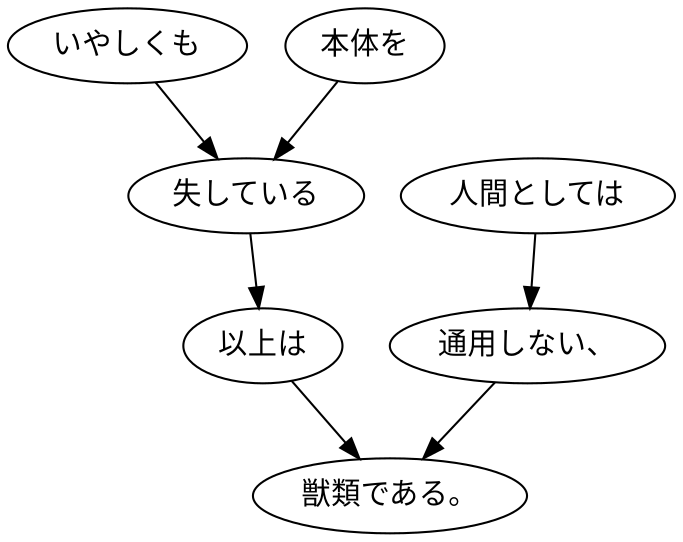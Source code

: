 digraph graph4261 {
	node0 [label="いやしくも"];
	node1 [label="本体を"];
	node2 [label="失している"];
	node3 [label="以上は"];
	node4 [label="人間としては"];
	node5 [label="通用しない、"];
	node6 [label="獣類である。"];
	node0 -> node2;
	node1 -> node2;
	node2 -> node3;
	node3 -> node6;
	node4 -> node5;
	node5 -> node6;
}
